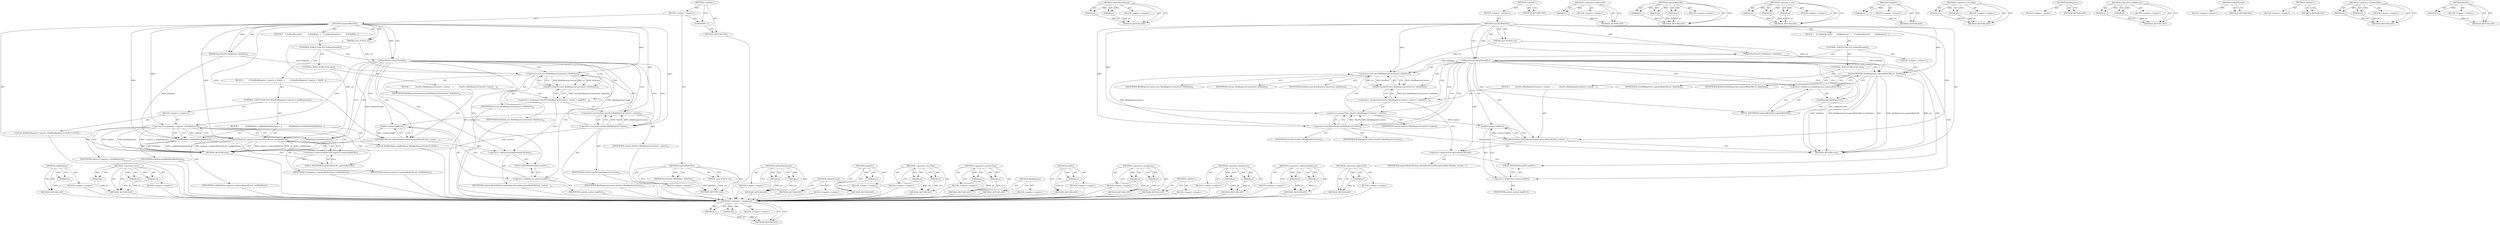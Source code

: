 digraph "&lt;operator&gt;.addressOf" {
vulnerable_79 [label=<(METHOD,&lt;operator&gt;.assignment)>];
vulnerable_80 [label=<(PARAM,p1)>];
vulnerable_81 [label=<(PARAM,p2)>];
vulnerable_82 [label=<(BLOCK,&lt;empty&gt;,&lt;empty&gt;)>];
vulnerable_83 [label=<(METHOD_RETURN,ANY)>];
vulnerable_104 [label=<(METHOD,callOnMainThread)>];
vulnerable_105 [label=<(PARAM,p1)>];
vulnerable_106 [label=<(PARAM,p2)>];
vulnerable_107 [label=<(BLOCK,&lt;empty&gt;,&lt;empty&gt;)>];
vulnerable_108 [label=<(METHOD_RETURN,ANY)>];
vulnerable_6 [label=<(METHOD,&lt;global&gt;)<SUB>1</SUB>>];
vulnerable_7 [label=<(BLOCK,&lt;empty&gt;,&lt;empty&gt;)<SUB>1</SUB>>];
vulnerable_8 [label=<(METHOD,registerBlobURL)<SUB>1</SUB>>];
vulnerable_9 [label=<(PARAM,const KURL&amp; url)<SUB>1</SUB>>];
vulnerable_10 [label=<(PARAM,PassOwnPtr&lt;BlobData&gt; blobData)<SUB>1</SUB>>];
vulnerable_11 [label=<(BLOCK,{
    if (isMainThread())
        blobRegistry(...,{
    if (isMainThread())
        blobRegistry(...)<SUB>2</SUB>>];
vulnerable_12 [label=<(CONTROL_STRUCTURE,IF,if (isMainThread()))<SUB>3</SUB>>];
vulnerable_13 [label=<(isMainThread,isMainThread())<SUB>3</SUB>>];
vulnerable_14 [label=<(BLOCK,&lt;empty&gt;,&lt;empty&gt;)<SUB>4</SUB>>];
vulnerable_15 [label=<(registerBlobURL,blobRegistry().registerBlobURL(url, blobData))<SUB>4</SUB>>];
vulnerable_16 [label=<(&lt;operator&gt;.fieldAccess,blobRegistry().registerBlobURL)<SUB>4</SUB>>];
vulnerable_17 [label=<(blobRegistry,blobRegistry())<SUB>4</SUB>>];
vulnerable_18 [label=<(FIELD_IDENTIFIER,registerBlobURL,registerBlobURL)<SUB>4</SUB>>];
vulnerable_19 [label=<(IDENTIFIER,url,blobRegistry().registerBlobURL(url, blobData))<SUB>4</SUB>>];
vulnerable_20 [label=<(IDENTIFIER,blobData,blobRegistry().registerBlobURL(url, blobData))<SUB>4</SUB>>];
vulnerable_21 [label=<(CONTROL_STRUCTURE,ELSE,else)<SUB>5</SUB>>];
vulnerable_22 [label=<(BLOCK,{
         OwnPtr&lt;BlobRegistryContext&gt; context ...,{
         OwnPtr&lt;BlobRegistryContext&gt; context ...)<SUB>5</SUB>>];
vulnerable_23 [label=<(&lt;operator&gt;.assignment,OwnPtr&lt;BlobRegistryContext&gt; context = adoptPtr(...)<SUB>6</SUB>>];
vulnerable_24 [label=<(&lt;operator&gt;.greaterThan,OwnPtr&lt;BlobRegistryContext&gt; context)<SUB>6</SUB>>];
vulnerable_25 [label=<(&lt;operator&gt;.lessThan,OwnPtr&lt;BlobRegistryContext)<SUB>6</SUB>>];
vulnerable_26 [label=<(IDENTIFIER,OwnPtr,OwnPtr&lt;BlobRegistryContext)<SUB>6</SUB>>];
vulnerable_27 [label=<(IDENTIFIER,BlobRegistryContext,OwnPtr&lt;BlobRegistryContext)<SUB>6</SUB>>];
vulnerable_28 [label=<(IDENTIFIER,context,OwnPtr&lt;BlobRegistryContext&gt; context)<SUB>6</SUB>>];
vulnerable_29 [label=<(adoptPtr,adoptPtr(new BlobRegistryContext(url, blobData)))<SUB>6</SUB>>];
vulnerable_30 [label=<(&lt;operator&gt;.new,new BlobRegistryContext(url, blobData))<SUB>6</SUB>>];
vulnerable_31 [label=<(IDENTIFIER,BlobRegistryContext,new BlobRegistryContext(url, blobData))<SUB>6</SUB>>];
vulnerable_32 [label=<(IDENTIFIER,url,new BlobRegistryContext(url, blobData))<SUB>6</SUB>>];
vulnerable_33 [label=<(IDENTIFIER,blobData,new BlobRegistryContext(url, blobData))<SUB>6</SUB>>];
vulnerable_34 [label=<(callOnMainThread,callOnMainThread(&amp;registerBlobURLTask, context....)<SUB>7</SUB>>];
vulnerable_35 [label=<(&lt;operator&gt;.addressOf,&amp;registerBlobURLTask)<SUB>7</SUB>>];
vulnerable_36 [label=<(IDENTIFIER,registerBlobURLTask,callOnMainThread(&amp;registerBlobURLTask, context....)<SUB>7</SUB>>];
vulnerable_37 [label=<(leakPtr,context.leakPtr())<SUB>7</SUB>>];
vulnerable_38 [label=<(&lt;operator&gt;.fieldAccess,context.leakPtr)<SUB>7</SUB>>];
vulnerable_39 [label=<(IDENTIFIER,context,context.leakPtr())<SUB>7</SUB>>];
vulnerable_40 [label=<(FIELD_IDENTIFIER,leakPtr,leakPtr)<SUB>7</SUB>>];
vulnerable_41 [label=<(METHOD_RETURN,void)<SUB>1</SUB>>];
vulnerable_43 [label=<(METHOD_RETURN,ANY)<SUB>1</SUB>>];
vulnerable_109 [label=<(METHOD,&lt;operator&gt;.addressOf)>];
vulnerable_110 [label=<(PARAM,p1)>];
vulnerable_111 [label=<(BLOCK,&lt;empty&gt;,&lt;empty&gt;)>];
vulnerable_112 [label=<(METHOD_RETURN,ANY)>];
vulnerable_65 [label=<(METHOD,registerBlobURL)>];
vulnerable_66 [label=<(PARAM,p1)>];
vulnerable_67 [label=<(PARAM,p2)>];
vulnerable_68 [label=<(PARAM,p3)>];
vulnerable_69 [label=<(BLOCK,&lt;empty&gt;,&lt;empty&gt;)>];
vulnerable_70 [label=<(METHOD_RETURN,ANY)>];
vulnerable_98 [label=<(METHOD,&lt;operator&gt;.new)>];
vulnerable_99 [label=<(PARAM,p1)>];
vulnerable_100 [label=<(PARAM,p2)>];
vulnerable_101 [label=<(PARAM,p3)>];
vulnerable_102 [label=<(BLOCK,&lt;empty&gt;,&lt;empty&gt;)>];
vulnerable_103 [label=<(METHOD_RETURN,ANY)>];
vulnerable_94 [label=<(METHOD,adoptPtr)>];
vulnerable_95 [label=<(PARAM,p1)>];
vulnerable_96 [label=<(BLOCK,&lt;empty&gt;,&lt;empty&gt;)>];
vulnerable_97 [label=<(METHOD_RETURN,ANY)>];
vulnerable_89 [label=<(METHOD,&lt;operator&gt;.lessThan)>];
vulnerable_90 [label=<(PARAM,p1)>];
vulnerable_91 [label=<(PARAM,p2)>];
vulnerable_92 [label=<(BLOCK,&lt;empty&gt;,&lt;empty&gt;)>];
vulnerable_93 [label=<(METHOD_RETURN,ANY)>];
vulnerable_76 [label=<(METHOD,blobRegistry)>];
vulnerable_77 [label=<(BLOCK,&lt;empty&gt;,&lt;empty&gt;)>];
vulnerable_78 [label=<(METHOD_RETURN,ANY)>];
vulnerable_71 [label=<(METHOD,&lt;operator&gt;.fieldAccess)>];
vulnerable_72 [label=<(PARAM,p1)>];
vulnerable_73 [label=<(PARAM,p2)>];
vulnerable_74 [label=<(BLOCK,&lt;empty&gt;,&lt;empty&gt;)>];
vulnerable_75 [label=<(METHOD_RETURN,ANY)>];
vulnerable_62 [label=<(METHOD,isMainThread)>];
vulnerable_63 [label=<(BLOCK,&lt;empty&gt;,&lt;empty&gt;)>];
vulnerable_64 [label=<(METHOD_RETURN,ANY)>];
vulnerable_56 [label=<(METHOD,&lt;global&gt;)<SUB>1</SUB>>];
vulnerable_57 [label=<(BLOCK,&lt;empty&gt;,&lt;empty&gt;)>];
vulnerable_58 [label=<(METHOD_RETURN,ANY)>];
vulnerable_84 [label=<(METHOD,&lt;operator&gt;.greaterThan)>];
vulnerable_85 [label=<(PARAM,p1)>];
vulnerable_86 [label=<(PARAM,p2)>];
vulnerable_87 [label=<(BLOCK,&lt;empty&gt;,&lt;empty&gt;)>];
vulnerable_88 [label=<(METHOD_RETURN,ANY)>];
vulnerable_113 [label=<(METHOD,leakPtr)>];
vulnerable_114 [label=<(PARAM,p1)>];
vulnerable_115 [label=<(BLOCK,&lt;empty&gt;,&lt;empty&gt;)>];
vulnerable_116 [label=<(METHOD_RETURN,ANY)>];
fixed_94 [label=<(METHOD,webBlobData)>];
fixed_95 [label=<(PARAM,p1)>];
fixed_96 [label=<(BLOCK,&lt;empty&gt;,&lt;empty&gt;)>];
fixed_97 [label=<(METHOD_RETURN,ANY)>];
fixed_117 [label=<(METHOD,&lt;operator&gt;.new)>];
fixed_118 [label=<(PARAM,p1)>];
fixed_119 [label=<(PARAM,p2)>];
fixed_120 [label=<(PARAM,p3)>];
fixed_121 [label=<(BLOCK,&lt;empty&gt;,&lt;empty&gt;)>];
fixed_122 [label=<(METHOD_RETURN,ANY)>];
fixed_6 [label=<(METHOD,&lt;global&gt;)<SUB>1</SUB>>];
fixed_7 [label=<(BLOCK,&lt;empty&gt;,&lt;empty&gt;)<SUB>1</SUB>>];
fixed_8 [label=<(METHOD,registerBlobURL)<SUB>1</SUB>>];
fixed_9 [label=<(PARAM,const KURL&amp; url)<SUB>1</SUB>>];
fixed_10 [label=<(PARAM,PassOwnPtr&lt;BlobData&gt; blobData)<SUB>1</SUB>>];
fixed_11 [label=<(BLOCK,&lt;empty&gt;,&lt;empty&gt;)>];
fixed_12 [label=<(METHOD_RETURN,void)<SUB>1</SUB>>];
fixed_14 [label=<(UNKNOWN,),))<SUB>1</SUB>>];
fixed_15 [label=<(METHOD,registerBlobURL)<SUB>2</SUB>>];
fixed_16 [label=<(PARAM,const KURL&amp; url)<SUB>2</SUB>>];
fixed_17 [label=<(PARAM,PassOwnPtr&lt;BlobData&gt; blobData)<SUB>2</SUB>>];
fixed_18 [label=<(BLOCK,{
    if (isMainThread()) {
        if (WebBlob...,{
    if (isMainThread()) {
        if (WebBlob...)<SUB>3</SUB>>];
fixed_19 [label=<(CONTROL_STRUCTURE,IF,if (isMainThread()))<SUB>4</SUB>>];
fixed_20 [label=<(isMainThread,isMainThread())<SUB>4</SUB>>];
fixed_21 [label=<(BLOCK,{
        if (WebBlobRegistry* registry = blobR...,{
        if (WebBlobRegistry* registry = blobR...)<SUB>4</SUB>>];
fixed_22 [label=<(CONTROL_STRUCTURE,IF,if (WebBlobRegistry* registry = blobRegistry()))<SUB>5</SUB>>];
fixed_23 [label=<(BLOCK,&lt;empty&gt;,&lt;empty&gt;)<SUB>5</SUB>>];
fixed_24 [label="<(LOCAL,WebBlobRegistry* registry: WebBlobRegistry*)<SUB>5</SUB>>"];
fixed_25 [label=<(&lt;operator&gt;.assignment,* registry = blobRegistry())<SUB>5</SUB>>];
fixed_26 [label=<(IDENTIFIER,registry,* registry = blobRegistry())<SUB>5</SUB>>];
fixed_27 [label=<(blobRegistry,blobRegistry())<SUB>5</SUB>>];
fixed_28 [label=<(BLOCK,{
            WebBlobData webBlobData(blobData)...,{
            WebBlobData webBlobData(blobData)...)<SUB>5</SUB>>];
fixed_29 [label="<(LOCAL,WebBlobData webBlobData: WebBlobData)<SUB>6</SUB>>"];
fixed_30 [label=<(webBlobData,webBlobData(blobData))<SUB>6</SUB>>];
fixed_31 [label=<(IDENTIFIER,blobData,webBlobData(blobData))<SUB>6</SUB>>];
fixed_32 [label=<(registerBlobURL,registry-&gt;registerBlobURL(url, webBlobData))<SUB>7</SUB>>];
fixed_33 [label=<(&lt;operator&gt;.indirectFieldAccess,registry-&gt;registerBlobURL)<SUB>7</SUB>>];
fixed_34 [label=<(IDENTIFIER,registry,registry-&gt;registerBlobURL(url, webBlobData))<SUB>7</SUB>>];
fixed_35 [label=<(FIELD_IDENTIFIER,registerBlobURL,registerBlobURL)<SUB>7</SUB>>];
fixed_36 [label=<(IDENTIFIER,url,registry-&gt;registerBlobURL(url, webBlobData))<SUB>7</SUB>>];
fixed_37 [label=<(IDENTIFIER,webBlobData,registry-&gt;registerBlobURL(url, webBlobData))<SUB>7</SUB>>];
fixed_38 [label=<(CONTROL_STRUCTURE,ELSE,else)<SUB>9</SUB>>];
fixed_39 [label=<(BLOCK,{
         OwnPtr&lt;BlobRegistryContext&gt; context ...,{
         OwnPtr&lt;BlobRegistryContext&gt; context ...)<SUB>9</SUB>>];
fixed_40 [label=<(&lt;operator&gt;.assignment,OwnPtr&lt;BlobRegistryContext&gt; context = adoptPtr(...)<SUB>10</SUB>>];
fixed_41 [label=<(&lt;operator&gt;.greaterThan,OwnPtr&lt;BlobRegistryContext&gt; context)<SUB>10</SUB>>];
fixed_42 [label=<(&lt;operator&gt;.lessThan,OwnPtr&lt;BlobRegistryContext)<SUB>10</SUB>>];
fixed_43 [label=<(IDENTIFIER,OwnPtr,OwnPtr&lt;BlobRegistryContext)<SUB>10</SUB>>];
fixed_44 [label=<(IDENTIFIER,BlobRegistryContext,OwnPtr&lt;BlobRegistryContext)<SUB>10</SUB>>];
fixed_45 [label=<(IDENTIFIER,context,OwnPtr&lt;BlobRegistryContext&gt; context)<SUB>10</SUB>>];
fixed_46 [label=<(adoptPtr,adoptPtr(new BlobRegistryContext(url, blobData)))<SUB>10</SUB>>];
fixed_47 [label=<(&lt;operator&gt;.new,new BlobRegistryContext(url, blobData))<SUB>10</SUB>>];
fixed_48 [label=<(IDENTIFIER,BlobRegistryContext,new BlobRegistryContext(url, blobData))<SUB>10</SUB>>];
fixed_49 [label=<(IDENTIFIER,url,new BlobRegistryContext(url, blobData))<SUB>10</SUB>>];
fixed_50 [label=<(IDENTIFIER,blobData,new BlobRegistryContext(url, blobData))<SUB>10</SUB>>];
fixed_51 [label=<(callOnMainThread,callOnMainThread(&amp;registerBlobURLTask, context....)<SUB>11</SUB>>];
fixed_52 [label=<(&lt;operator&gt;.addressOf,&amp;registerBlobURLTask)<SUB>11</SUB>>];
fixed_53 [label=<(IDENTIFIER,registerBlobURLTask,callOnMainThread(&amp;registerBlobURLTask, context....)<SUB>11</SUB>>];
fixed_54 [label=<(leakPtr,context.leakPtr())<SUB>11</SUB>>];
fixed_55 [label=<(&lt;operator&gt;.fieldAccess,context.leakPtr)<SUB>11</SUB>>];
fixed_56 [label=<(IDENTIFIER,context,context.leakPtr())<SUB>11</SUB>>];
fixed_57 [label=<(FIELD_IDENTIFIER,leakPtr,leakPtr)<SUB>11</SUB>>];
fixed_58 [label=<(METHOD_RETURN,void)<SUB>2</SUB>>];
fixed_60 [label=<(METHOD_RETURN,ANY)<SUB>1</SUB>>];
fixed_123 [label=<(METHOD,callOnMainThread)>];
fixed_124 [label=<(PARAM,p1)>];
fixed_125 [label=<(PARAM,p2)>];
fixed_126 [label=<(BLOCK,&lt;empty&gt;,&lt;empty&gt;)>];
fixed_127 [label=<(METHOD_RETURN,ANY)>];
fixed_83 [label=<(METHOD,isMainThread)>];
fixed_84 [label=<(BLOCK,&lt;empty&gt;,&lt;empty&gt;)>];
fixed_85 [label=<(METHOD_RETURN,ANY)>];
fixed_113 [label=<(METHOD,adoptPtr)>];
fixed_114 [label=<(PARAM,p1)>];
fixed_115 [label=<(BLOCK,&lt;empty&gt;,&lt;empty&gt;)>];
fixed_116 [label=<(METHOD_RETURN,ANY)>];
fixed_108 [label=<(METHOD,&lt;operator&gt;.lessThan)>];
fixed_109 [label=<(PARAM,p1)>];
fixed_110 [label=<(PARAM,p2)>];
fixed_111 [label=<(BLOCK,&lt;empty&gt;,&lt;empty&gt;)>];
fixed_112 [label=<(METHOD_RETURN,ANY)>];
fixed_103 [label=<(METHOD,&lt;operator&gt;.greaterThan)>];
fixed_104 [label=<(PARAM,p1)>];
fixed_105 [label=<(PARAM,p2)>];
fixed_106 [label=<(BLOCK,&lt;empty&gt;,&lt;empty&gt;)>];
fixed_107 [label=<(METHOD_RETURN,ANY)>];
fixed_91 [label=<(METHOD,blobRegistry)>];
fixed_92 [label=<(BLOCK,&lt;empty&gt;,&lt;empty&gt;)>];
fixed_93 [label=<(METHOD_RETURN,ANY)>];
fixed_132 [label=<(METHOD,leakPtr)>];
fixed_133 [label=<(PARAM,p1)>];
fixed_134 [label=<(BLOCK,&lt;empty&gt;,&lt;empty&gt;)>];
fixed_135 [label=<(METHOD_RETURN,ANY)>];
fixed_86 [label=<(METHOD,&lt;operator&gt;.assignment)>];
fixed_87 [label=<(PARAM,p1)>];
fixed_88 [label=<(PARAM,p2)>];
fixed_89 [label=<(BLOCK,&lt;empty&gt;,&lt;empty&gt;)>];
fixed_90 [label=<(METHOD_RETURN,ANY)>];
fixed_77 [label=<(METHOD,&lt;global&gt;)<SUB>1</SUB>>];
fixed_78 [label=<(BLOCK,&lt;empty&gt;,&lt;empty&gt;)>];
fixed_79 [label=<(METHOD_RETURN,ANY)>];
fixed_136 [label=<(METHOD,&lt;operator&gt;.fieldAccess)>];
fixed_137 [label=<(PARAM,p1)>];
fixed_138 [label=<(PARAM,p2)>];
fixed_139 [label=<(BLOCK,&lt;empty&gt;,&lt;empty&gt;)>];
fixed_140 [label=<(METHOD_RETURN,ANY)>];
fixed_98 [label=<(METHOD,&lt;operator&gt;.indirectFieldAccess)>];
fixed_99 [label=<(PARAM,p1)>];
fixed_100 [label=<(PARAM,p2)>];
fixed_101 [label=<(BLOCK,&lt;empty&gt;,&lt;empty&gt;)>];
fixed_102 [label=<(METHOD_RETURN,ANY)>];
fixed_128 [label=<(METHOD,&lt;operator&gt;.addressOf)>];
fixed_129 [label=<(PARAM,p1)>];
fixed_130 [label=<(BLOCK,&lt;empty&gt;,&lt;empty&gt;)>];
fixed_131 [label=<(METHOD_RETURN,ANY)>];
vulnerable_79 -> vulnerable_80  [key=0, label="AST: "];
vulnerable_79 -> vulnerable_80  [key=1, label="DDG: "];
vulnerable_79 -> vulnerable_82  [key=0, label="AST: "];
vulnerable_79 -> vulnerable_81  [key=0, label="AST: "];
vulnerable_79 -> vulnerable_81  [key=1, label="DDG: "];
vulnerable_79 -> vulnerable_83  [key=0, label="AST: "];
vulnerable_79 -> vulnerable_83  [key=1, label="CFG: "];
vulnerable_80 -> vulnerable_83  [key=0, label="DDG: p1"];
vulnerable_81 -> vulnerable_83  [key=0, label="DDG: p2"];
vulnerable_104 -> vulnerable_105  [key=0, label="AST: "];
vulnerable_104 -> vulnerable_105  [key=1, label="DDG: "];
vulnerable_104 -> vulnerable_107  [key=0, label="AST: "];
vulnerable_104 -> vulnerable_106  [key=0, label="AST: "];
vulnerable_104 -> vulnerable_106  [key=1, label="DDG: "];
vulnerable_104 -> vulnerable_108  [key=0, label="AST: "];
vulnerable_104 -> vulnerable_108  [key=1, label="CFG: "];
vulnerable_105 -> vulnerable_108  [key=0, label="DDG: p1"];
vulnerable_106 -> vulnerable_108  [key=0, label="DDG: p2"];
vulnerable_6 -> vulnerable_7  [key=0, label="AST: "];
vulnerable_6 -> vulnerable_43  [key=0, label="AST: "];
vulnerable_6 -> vulnerable_43  [key=1, label="CFG: "];
vulnerable_7 -> vulnerable_8  [key=0, label="AST: "];
vulnerable_8 -> vulnerable_9  [key=0, label="AST: "];
vulnerable_8 -> vulnerable_9  [key=1, label="DDG: "];
vulnerable_8 -> vulnerable_10  [key=0, label="AST: "];
vulnerable_8 -> vulnerable_10  [key=1, label="DDG: "];
vulnerable_8 -> vulnerable_11  [key=0, label="AST: "];
vulnerable_8 -> vulnerable_41  [key=0, label="AST: "];
vulnerable_8 -> vulnerable_13  [key=0, label="CFG: "];
vulnerable_8 -> vulnerable_13  [key=1, label="DDG: "];
vulnerable_8 -> vulnerable_15  [key=0, label="DDG: "];
vulnerable_8 -> vulnerable_34  [key=0, label="DDG: "];
vulnerable_8 -> vulnerable_24  [key=0, label="DDG: "];
vulnerable_8 -> vulnerable_25  [key=0, label="DDG: "];
vulnerable_8 -> vulnerable_30  [key=0, label="DDG: "];
vulnerable_9 -> vulnerable_15  [key=0, label="DDG: url"];
vulnerable_9 -> vulnerable_30  [key=0, label="DDG: url"];
vulnerable_10 -> vulnerable_15  [key=0, label="DDG: blobData"];
vulnerable_10 -> vulnerable_30  [key=0, label="DDG: blobData"];
vulnerable_11 -> vulnerable_12  [key=0, label="AST: "];
vulnerable_12 -> vulnerable_13  [key=0, label="AST: "];
vulnerable_12 -> vulnerable_14  [key=0, label="AST: "];
vulnerable_12 -> vulnerable_21  [key=0, label="AST: "];
vulnerable_13 -> vulnerable_17  [key=0, label="CFG: "];
vulnerable_13 -> vulnerable_17  [key=1, label="CDG: "];
vulnerable_13 -> vulnerable_25  [key=0, label="CFG: "];
vulnerable_13 -> vulnerable_25  [key=1, label="CDG: "];
vulnerable_13 -> vulnerable_41  [key=0, label="DDG: isMainThread()"];
vulnerable_13 -> vulnerable_24  [key=0, label="CDG: "];
vulnerable_13 -> vulnerable_16  [key=0, label="CDG: "];
vulnerable_13 -> vulnerable_15  [key=0, label="CDG: "];
vulnerable_13 -> vulnerable_30  [key=0, label="CDG: "];
vulnerable_13 -> vulnerable_34  [key=0, label="CDG: "];
vulnerable_13 -> vulnerable_23  [key=0, label="CDG: "];
vulnerable_13 -> vulnerable_37  [key=0, label="CDG: "];
vulnerable_13 -> vulnerable_38  [key=0, label="CDG: "];
vulnerable_13 -> vulnerable_40  [key=0, label="CDG: "];
vulnerable_13 -> vulnerable_29  [key=0, label="CDG: "];
vulnerable_13 -> vulnerable_18  [key=0, label="CDG: "];
vulnerable_13 -> vulnerable_35  [key=0, label="CDG: "];
vulnerable_14 -> vulnerable_15  [key=0, label="AST: "];
vulnerable_15 -> vulnerable_16  [key=0, label="AST: "];
vulnerable_15 -> vulnerable_19  [key=0, label="AST: "];
vulnerable_15 -> vulnerable_20  [key=0, label="AST: "];
vulnerable_15 -> vulnerable_41  [key=0, label="CFG: "];
vulnerable_15 -> vulnerable_41  [key=1, label="DDG: blobRegistry().registerBlobURL"];
vulnerable_15 -> vulnerable_41  [key=2, label="DDG: url"];
vulnerable_15 -> vulnerable_41  [key=3, label="DDG: blobData"];
vulnerable_15 -> vulnerable_41  [key=4, label="DDG: blobRegistry().registerBlobURL(url, blobData)"];
vulnerable_16 -> vulnerable_17  [key=0, label="AST: "];
vulnerable_16 -> vulnerable_18  [key=0, label="AST: "];
vulnerable_16 -> vulnerable_15  [key=0, label="CFG: "];
vulnerable_17 -> vulnerable_18  [key=0, label="CFG: "];
vulnerable_18 -> vulnerable_16  [key=0, label="CFG: "];
vulnerable_21 -> vulnerable_22  [key=0, label="AST: "];
vulnerable_22 -> vulnerable_23  [key=0, label="AST: "];
vulnerable_22 -> vulnerable_34  [key=0, label="AST: "];
vulnerable_23 -> vulnerable_24  [key=0, label="AST: "];
vulnerable_23 -> vulnerable_29  [key=0, label="AST: "];
vulnerable_23 -> vulnerable_35  [key=0, label="CFG: "];
vulnerable_24 -> vulnerable_25  [key=0, label="AST: "];
vulnerable_24 -> vulnerable_28  [key=0, label="AST: "];
vulnerable_24 -> vulnerable_30  [key=0, label="CFG: "];
vulnerable_24 -> vulnerable_37  [key=0, label="DDG: context"];
vulnerable_25 -> vulnerable_26  [key=0, label="AST: "];
vulnerable_25 -> vulnerable_27  [key=0, label="AST: "];
vulnerable_25 -> vulnerable_24  [key=0, label="CFG: "];
vulnerable_25 -> vulnerable_24  [key=1, label="DDG: OwnPtr"];
vulnerable_25 -> vulnerable_24  [key=2, label="DDG: BlobRegistryContext"];
vulnerable_25 -> vulnerable_41  [key=0, label="DDG: OwnPtr"];
vulnerable_25 -> vulnerable_30  [key=0, label="DDG: BlobRegistryContext"];
vulnerable_29 -> vulnerable_30  [key=0, label="AST: "];
vulnerable_29 -> vulnerable_23  [key=0, label="CFG: "];
vulnerable_29 -> vulnerable_23  [key=1, label="DDG: new BlobRegistryContext(url, blobData)"];
vulnerable_30 -> vulnerable_31  [key=0, label="AST: "];
vulnerable_30 -> vulnerable_32  [key=0, label="AST: "];
vulnerable_30 -> vulnerable_33  [key=0, label="AST: "];
vulnerable_30 -> vulnerable_29  [key=0, label="CFG: "];
vulnerable_30 -> vulnerable_29  [key=1, label="DDG: BlobRegistryContext"];
vulnerable_30 -> vulnerable_29  [key=2, label="DDG: url"];
vulnerable_30 -> vulnerable_29  [key=3, label="DDG: blobData"];
vulnerable_34 -> vulnerable_35  [key=0, label="AST: "];
vulnerable_34 -> vulnerable_37  [key=0, label="AST: "];
vulnerable_34 -> vulnerable_41  [key=0, label="CFG: "];
vulnerable_35 -> vulnerable_36  [key=0, label="AST: "];
vulnerable_35 -> vulnerable_40  [key=0, label="CFG: "];
vulnerable_37 -> vulnerable_38  [key=0, label="AST: "];
vulnerable_37 -> vulnerable_34  [key=0, label="CFG: "];
vulnerable_37 -> vulnerable_34  [key=1, label="DDG: context.leakPtr"];
vulnerable_38 -> vulnerable_39  [key=0, label="AST: "];
vulnerable_38 -> vulnerable_40  [key=0, label="AST: "];
vulnerable_38 -> vulnerable_37  [key=0, label="CFG: "];
vulnerable_40 -> vulnerable_38  [key=0, label="CFG: "];
vulnerable_109 -> vulnerable_110  [key=0, label="AST: "];
vulnerable_109 -> vulnerable_110  [key=1, label="DDG: "];
vulnerable_109 -> vulnerable_111  [key=0, label="AST: "];
vulnerable_109 -> vulnerable_112  [key=0, label="AST: "];
vulnerable_109 -> vulnerable_112  [key=1, label="CFG: "];
vulnerable_110 -> vulnerable_112  [key=0, label="DDG: p1"];
vulnerable_65 -> vulnerable_66  [key=0, label="AST: "];
vulnerable_65 -> vulnerable_66  [key=1, label="DDG: "];
vulnerable_65 -> vulnerable_69  [key=0, label="AST: "];
vulnerable_65 -> vulnerable_67  [key=0, label="AST: "];
vulnerable_65 -> vulnerable_67  [key=1, label="DDG: "];
vulnerable_65 -> vulnerable_70  [key=0, label="AST: "];
vulnerable_65 -> vulnerable_70  [key=1, label="CFG: "];
vulnerable_65 -> vulnerable_68  [key=0, label="AST: "];
vulnerable_65 -> vulnerable_68  [key=1, label="DDG: "];
vulnerable_66 -> vulnerable_70  [key=0, label="DDG: p1"];
vulnerable_67 -> vulnerable_70  [key=0, label="DDG: p2"];
vulnerable_68 -> vulnerable_70  [key=0, label="DDG: p3"];
vulnerable_98 -> vulnerable_99  [key=0, label="AST: "];
vulnerable_98 -> vulnerable_99  [key=1, label="DDG: "];
vulnerable_98 -> vulnerable_102  [key=0, label="AST: "];
vulnerable_98 -> vulnerable_100  [key=0, label="AST: "];
vulnerable_98 -> vulnerable_100  [key=1, label="DDG: "];
vulnerable_98 -> vulnerable_103  [key=0, label="AST: "];
vulnerable_98 -> vulnerable_103  [key=1, label="CFG: "];
vulnerable_98 -> vulnerable_101  [key=0, label="AST: "];
vulnerable_98 -> vulnerable_101  [key=1, label="DDG: "];
vulnerable_99 -> vulnerable_103  [key=0, label="DDG: p1"];
vulnerable_100 -> vulnerable_103  [key=0, label="DDG: p2"];
vulnerable_101 -> vulnerable_103  [key=0, label="DDG: p3"];
vulnerable_94 -> vulnerable_95  [key=0, label="AST: "];
vulnerable_94 -> vulnerable_95  [key=1, label="DDG: "];
vulnerable_94 -> vulnerable_96  [key=0, label="AST: "];
vulnerable_94 -> vulnerable_97  [key=0, label="AST: "];
vulnerable_94 -> vulnerable_97  [key=1, label="CFG: "];
vulnerable_95 -> vulnerable_97  [key=0, label="DDG: p1"];
vulnerable_89 -> vulnerable_90  [key=0, label="AST: "];
vulnerable_89 -> vulnerable_90  [key=1, label="DDG: "];
vulnerable_89 -> vulnerable_92  [key=0, label="AST: "];
vulnerable_89 -> vulnerable_91  [key=0, label="AST: "];
vulnerable_89 -> vulnerable_91  [key=1, label="DDG: "];
vulnerable_89 -> vulnerable_93  [key=0, label="AST: "];
vulnerable_89 -> vulnerable_93  [key=1, label="CFG: "];
vulnerable_90 -> vulnerable_93  [key=0, label="DDG: p1"];
vulnerable_91 -> vulnerable_93  [key=0, label="DDG: p2"];
vulnerable_76 -> vulnerable_77  [key=0, label="AST: "];
vulnerable_76 -> vulnerable_78  [key=0, label="AST: "];
vulnerable_76 -> vulnerable_78  [key=1, label="CFG: "];
vulnerable_71 -> vulnerable_72  [key=0, label="AST: "];
vulnerable_71 -> vulnerable_72  [key=1, label="DDG: "];
vulnerable_71 -> vulnerable_74  [key=0, label="AST: "];
vulnerable_71 -> vulnerable_73  [key=0, label="AST: "];
vulnerable_71 -> vulnerable_73  [key=1, label="DDG: "];
vulnerable_71 -> vulnerable_75  [key=0, label="AST: "];
vulnerable_71 -> vulnerable_75  [key=1, label="CFG: "];
vulnerable_72 -> vulnerable_75  [key=0, label="DDG: p1"];
vulnerable_73 -> vulnerable_75  [key=0, label="DDG: p2"];
vulnerable_62 -> vulnerable_63  [key=0, label="AST: "];
vulnerable_62 -> vulnerable_64  [key=0, label="AST: "];
vulnerable_62 -> vulnerable_64  [key=1, label="CFG: "];
vulnerable_56 -> vulnerable_57  [key=0, label="AST: "];
vulnerable_56 -> vulnerable_58  [key=0, label="AST: "];
vulnerable_56 -> vulnerable_58  [key=1, label="CFG: "];
vulnerable_84 -> vulnerable_85  [key=0, label="AST: "];
vulnerable_84 -> vulnerable_85  [key=1, label="DDG: "];
vulnerable_84 -> vulnerable_87  [key=0, label="AST: "];
vulnerable_84 -> vulnerable_86  [key=0, label="AST: "];
vulnerable_84 -> vulnerable_86  [key=1, label="DDG: "];
vulnerable_84 -> vulnerable_88  [key=0, label="AST: "];
vulnerable_84 -> vulnerable_88  [key=1, label="CFG: "];
vulnerable_85 -> vulnerable_88  [key=0, label="DDG: p1"];
vulnerable_86 -> vulnerable_88  [key=0, label="DDG: p2"];
vulnerable_113 -> vulnerable_114  [key=0, label="AST: "];
vulnerable_113 -> vulnerable_114  [key=1, label="DDG: "];
vulnerable_113 -> vulnerable_115  [key=0, label="AST: "];
vulnerable_113 -> vulnerable_116  [key=0, label="AST: "];
vulnerable_113 -> vulnerable_116  [key=1, label="CFG: "];
vulnerable_114 -> vulnerable_116  [key=0, label="DDG: p1"];
fixed_94 -> fixed_95  [key=0, label="AST: "];
fixed_94 -> fixed_95  [key=1, label="DDG: "];
fixed_94 -> fixed_96  [key=0, label="AST: "];
fixed_94 -> fixed_97  [key=0, label="AST: "];
fixed_94 -> fixed_97  [key=1, label="CFG: "];
fixed_95 -> fixed_97  [key=0, label="DDG: p1"];
fixed_96 -> vulnerable_79  [key=0];
fixed_97 -> vulnerable_79  [key=0];
fixed_117 -> fixed_118  [key=0, label="AST: "];
fixed_117 -> fixed_118  [key=1, label="DDG: "];
fixed_117 -> fixed_121  [key=0, label="AST: "];
fixed_117 -> fixed_119  [key=0, label="AST: "];
fixed_117 -> fixed_119  [key=1, label="DDG: "];
fixed_117 -> fixed_122  [key=0, label="AST: "];
fixed_117 -> fixed_122  [key=1, label="CFG: "];
fixed_117 -> fixed_120  [key=0, label="AST: "];
fixed_117 -> fixed_120  [key=1, label="DDG: "];
fixed_118 -> fixed_122  [key=0, label="DDG: p1"];
fixed_119 -> fixed_122  [key=0, label="DDG: p2"];
fixed_120 -> fixed_122  [key=0, label="DDG: p3"];
fixed_121 -> vulnerable_79  [key=0];
fixed_122 -> vulnerable_79  [key=0];
fixed_6 -> fixed_7  [key=0, label="AST: "];
fixed_6 -> fixed_60  [key=0, label="AST: "];
fixed_6 -> fixed_14  [key=0, label="CFG: "];
fixed_7 -> fixed_8  [key=0, label="AST: "];
fixed_7 -> fixed_14  [key=0, label="AST: "];
fixed_7 -> fixed_15  [key=0, label="AST: "];
fixed_8 -> fixed_9  [key=0, label="AST: "];
fixed_8 -> fixed_9  [key=1, label="DDG: "];
fixed_8 -> fixed_10  [key=0, label="AST: "];
fixed_8 -> fixed_10  [key=1, label="DDG: "];
fixed_8 -> fixed_11  [key=0, label="AST: "];
fixed_8 -> fixed_12  [key=0, label="AST: "];
fixed_8 -> fixed_12  [key=1, label="CFG: "];
fixed_9 -> fixed_12  [key=0, label="DDG: url"];
fixed_10 -> fixed_12  [key=0, label="DDG: blobData"];
fixed_11 -> vulnerable_79  [key=0];
fixed_12 -> vulnerable_79  [key=0];
fixed_14 -> fixed_60  [key=0, label="CFG: "];
fixed_15 -> fixed_16  [key=0, label="AST: "];
fixed_15 -> fixed_16  [key=1, label="DDG: "];
fixed_15 -> fixed_17  [key=0, label="AST: "];
fixed_15 -> fixed_17  [key=1, label="DDG: "];
fixed_15 -> fixed_18  [key=0, label="AST: "];
fixed_15 -> fixed_58  [key=0, label="AST: "];
fixed_15 -> fixed_20  [key=0, label="CFG: "];
fixed_15 -> fixed_20  [key=1, label="DDG: "];
fixed_15 -> fixed_25  [key=0, label="DDG: "];
fixed_15 -> fixed_51  [key=0, label="DDG: "];
fixed_15 -> fixed_30  [key=0, label="DDG: "];
fixed_15 -> fixed_32  [key=0, label="DDG: "];
fixed_15 -> fixed_41  [key=0, label="DDG: "];
fixed_15 -> fixed_42  [key=0, label="DDG: "];
fixed_15 -> fixed_47  [key=0, label="DDG: "];
fixed_16 -> fixed_32  [key=0, label="DDG: url"];
fixed_16 -> fixed_47  [key=0, label="DDG: url"];
fixed_17 -> fixed_30  [key=0, label="DDG: blobData"];
fixed_17 -> fixed_47  [key=0, label="DDG: blobData"];
fixed_18 -> fixed_19  [key=0, label="AST: "];
fixed_19 -> fixed_20  [key=0, label="AST: "];
fixed_19 -> fixed_21  [key=0, label="AST: "];
fixed_19 -> fixed_38  [key=0, label="AST: "];
fixed_20 -> fixed_27  [key=0, label="CFG: "];
fixed_20 -> fixed_27  [key=1, label="CDG: "];
fixed_20 -> fixed_42  [key=0, label="CFG: "];
fixed_20 -> fixed_42  [key=1, label="CDG: "];
fixed_20 -> fixed_58  [key=0, label="DDG: isMainThread()"];
fixed_20 -> fixed_47  [key=0, label="CDG: "];
fixed_20 -> fixed_51  [key=0, label="CDG: "];
fixed_20 -> fixed_57  [key=0, label="CDG: "];
fixed_20 -> fixed_52  [key=0, label="CDG: "];
fixed_20 -> fixed_46  [key=0, label="CDG: "];
fixed_20 -> fixed_25  [key=0, label="CDG: "];
fixed_20 -> fixed_41  [key=0, label="CDG: "];
fixed_20 -> fixed_40  [key=0, label="CDG: "];
fixed_20 -> fixed_55  [key=0, label="CDG: "];
fixed_20 -> fixed_54  [key=0, label="CDG: "];
fixed_21 -> fixed_22  [key=0, label="AST: "];
fixed_22 -> fixed_23  [key=0, label="AST: "];
fixed_22 -> fixed_28  [key=0, label="AST: "];
fixed_23 -> fixed_24  [key=0, label="AST: "];
fixed_23 -> fixed_25  [key=0, label="AST: "];
fixed_24 -> vulnerable_79  [key=0];
fixed_25 -> fixed_26  [key=0, label="AST: "];
fixed_25 -> fixed_27  [key=0, label="AST: "];
fixed_25 -> fixed_58  [key=0, label="CFG: "];
fixed_25 -> fixed_58  [key=1, label="DDG: registry"];
fixed_25 -> fixed_58  [key=2, label="DDG: blobRegistry()"];
fixed_25 -> fixed_58  [key=3, label="DDG: * registry = blobRegistry()"];
fixed_25 -> fixed_30  [key=0, label="CFG: "];
fixed_25 -> fixed_30  [key=1, label="CDG: "];
fixed_25 -> fixed_32  [key=0, label="DDG: registry"];
fixed_25 -> fixed_32  [key=1, label="CDG: "];
fixed_25 -> fixed_33  [key=0, label="CDG: "];
fixed_25 -> fixed_35  [key=0, label="CDG: "];
fixed_26 -> vulnerable_79  [key=0];
fixed_27 -> fixed_25  [key=0, label="CFG: "];
fixed_28 -> fixed_29  [key=0, label="AST: "];
fixed_28 -> fixed_30  [key=0, label="AST: "];
fixed_28 -> fixed_32  [key=0, label="AST: "];
fixed_29 -> vulnerable_79  [key=0];
fixed_30 -> fixed_31  [key=0, label="AST: "];
fixed_30 -> fixed_35  [key=0, label="CFG: "];
fixed_30 -> fixed_58  [key=0, label="DDG: blobData"];
fixed_30 -> fixed_58  [key=1, label="DDG: webBlobData(blobData)"];
fixed_31 -> vulnerable_79  [key=0];
fixed_32 -> fixed_33  [key=0, label="AST: "];
fixed_32 -> fixed_36  [key=0, label="AST: "];
fixed_32 -> fixed_37  [key=0, label="AST: "];
fixed_32 -> fixed_58  [key=0, label="CFG: "];
fixed_32 -> fixed_58  [key=1, label="DDG: registry-&gt;registerBlobURL"];
fixed_32 -> fixed_58  [key=2, label="DDG: url"];
fixed_32 -> fixed_58  [key=3, label="DDG: webBlobData"];
fixed_32 -> fixed_58  [key=4, label="DDG: registry-&gt;registerBlobURL(url, webBlobData)"];
fixed_33 -> fixed_34  [key=0, label="AST: "];
fixed_33 -> fixed_35  [key=0, label="AST: "];
fixed_33 -> fixed_32  [key=0, label="CFG: "];
fixed_34 -> vulnerable_79  [key=0];
fixed_35 -> fixed_33  [key=0, label="CFG: "];
fixed_36 -> vulnerable_79  [key=0];
fixed_37 -> vulnerable_79  [key=0];
fixed_38 -> fixed_39  [key=0, label="AST: "];
fixed_39 -> fixed_40  [key=0, label="AST: "];
fixed_39 -> fixed_51  [key=0, label="AST: "];
fixed_40 -> fixed_41  [key=0, label="AST: "];
fixed_40 -> fixed_46  [key=0, label="AST: "];
fixed_40 -> fixed_52  [key=0, label="CFG: "];
fixed_41 -> fixed_42  [key=0, label="AST: "];
fixed_41 -> fixed_45  [key=0, label="AST: "];
fixed_41 -> fixed_47  [key=0, label="CFG: "];
fixed_41 -> fixed_54  [key=0, label="DDG: context"];
fixed_42 -> fixed_43  [key=0, label="AST: "];
fixed_42 -> fixed_44  [key=0, label="AST: "];
fixed_42 -> fixed_41  [key=0, label="CFG: "];
fixed_42 -> fixed_41  [key=1, label="DDG: OwnPtr"];
fixed_42 -> fixed_41  [key=2, label="DDG: BlobRegistryContext"];
fixed_42 -> fixed_58  [key=0, label="DDG: OwnPtr"];
fixed_42 -> fixed_47  [key=0, label="DDG: BlobRegistryContext"];
fixed_43 -> vulnerable_79  [key=0];
fixed_44 -> vulnerable_79  [key=0];
fixed_45 -> vulnerable_79  [key=0];
fixed_46 -> fixed_47  [key=0, label="AST: "];
fixed_46 -> fixed_40  [key=0, label="CFG: "];
fixed_46 -> fixed_40  [key=1, label="DDG: new BlobRegistryContext(url, blobData)"];
fixed_47 -> fixed_48  [key=0, label="AST: "];
fixed_47 -> fixed_49  [key=0, label="AST: "];
fixed_47 -> fixed_50  [key=0, label="AST: "];
fixed_47 -> fixed_46  [key=0, label="CFG: "];
fixed_47 -> fixed_46  [key=1, label="DDG: BlobRegistryContext"];
fixed_47 -> fixed_46  [key=2, label="DDG: url"];
fixed_47 -> fixed_46  [key=3, label="DDG: blobData"];
fixed_48 -> vulnerable_79  [key=0];
fixed_49 -> vulnerable_79  [key=0];
fixed_50 -> vulnerable_79  [key=0];
fixed_51 -> fixed_52  [key=0, label="AST: "];
fixed_51 -> fixed_54  [key=0, label="AST: "];
fixed_51 -> fixed_58  [key=0, label="CFG: "];
fixed_52 -> fixed_53  [key=0, label="AST: "];
fixed_52 -> fixed_57  [key=0, label="CFG: "];
fixed_53 -> vulnerable_79  [key=0];
fixed_54 -> fixed_55  [key=0, label="AST: "];
fixed_54 -> fixed_51  [key=0, label="CFG: "];
fixed_54 -> fixed_51  [key=1, label="DDG: context.leakPtr"];
fixed_55 -> fixed_56  [key=0, label="AST: "];
fixed_55 -> fixed_57  [key=0, label="AST: "];
fixed_55 -> fixed_54  [key=0, label="CFG: "];
fixed_56 -> vulnerable_79  [key=0];
fixed_57 -> fixed_55  [key=0, label="CFG: "];
fixed_58 -> vulnerable_79  [key=0];
fixed_60 -> vulnerable_79  [key=0];
fixed_123 -> fixed_124  [key=0, label="AST: "];
fixed_123 -> fixed_124  [key=1, label="DDG: "];
fixed_123 -> fixed_126  [key=0, label="AST: "];
fixed_123 -> fixed_125  [key=0, label="AST: "];
fixed_123 -> fixed_125  [key=1, label="DDG: "];
fixed_123 -> fixed_127  [key=0, label="AST: "];
fixed_123 -> fixed_127  [key=1, label="CFG: "];
fixed_124 -> fixed_127  [key=0, label="DDG: p1"];
fixed_125 -> fixed_127  [key=0, label="DDG: p2"];
fixed_126 -> vulnerable_79  [key=0];
fixed_127 -> vulnerable_79  [key=0];
fixed_83 -> fixed_84  [key=0, label="AST: "];
fixed_83 -> fixed_85  [key=0, label="AST: "];
fixed_83 -> fixed_85  [key=1, label="CFG: "];
fixed_84 -> vulnerable_79  [key=0];
fixed_85 -> vulnerable_79  [key=0];
fixed_113 -> fixed_114  [key=0, label="AST: "];
fixed_113 -> fixed_114  [key=1, label="DDG: "];
fixed_113 -> fixed_115  [key=0, label="AST: "];
fixed_113 -> fixed_116  [key=0, label="AST: "];
fixed_113 -> fixed_116  [key=1, label="CFG: "];
fixed_114 -> fixed_116  [key=0, label="DDG: p1"];
fixed_115 -> vulnerable_79  [key=0];
fixed_116 -> vulnerable_79  [key=0];
fixed_108 -> fixed_109  [key=0, label="AST: "];
fixed_108 -> fixed_109  [key=1, label="DDG: "];
fixed_108 -> fixed_111  [key=0, label="AST: "];
fixed_108 -> fixed_110  [key=0, label="AST: "];
fixed_108 -> fixed_110  [key=1, label="DDG: "];
fixed_108 -> fixed_112  [key=0, label="AST: "];
fixed_108 -> fixed_112  [key=1, label="CFG: "];
fixed_109 -> fixed_112  [key=0, label="DDG: p1"];
fixed_110 -> fixed_112  [key=0, label="DDG: p2"];
fixed_111 -> vulnerable_79  [key=0];
fixed_112 -> vulnerable_79  [key=0];
fixed_103 -> fixed_104  [key=0, label="AST: "];
fixed_103 -> fixed_104  [key=1, label="DDG: "];
fixed_103 -> fixed_106  [key=0, label="AST: "];
fixed_103 -> fixed_105  [key=0, label="AST: "];
fixed_103 -> fixed_105  [key=1, label="DDG: "];
fixed_103 -> fixed_107  [key=0, label="AST: "];
fixed_103 -> fixed_107  [key=1, label="CFG: "];
fixed_104 -> fixed_107  [key=0, label="DDG: p1"];
fixed_105 -> fixed_107  [key=0, label="DDG: p2"];
fixed_106 -> vulnerable_79  [key=0];
fixed_107 -> vulnerable_79  [key=0];
fixed_91 -> fixed_92  [key=0, label="AST: "];
fixed_91 -> fixed_93  [key=0, label="AST: "];
fixed_91 -> fixed_93  [key=1, label="CFG: "];
fixed_92 -> vulnerable_79  [key=0];
fixed_93 -> vulnerable_79  [key=0];
fixed_132 -> fixed_133  [key=0, label="AST: "];
fixed_132 -> fixed_133  [key=1, label="DDG: "];
fixed_132 -> fixed_134  [key=0, label="AST: "];
fixed_132 -> fixed_135  [key=0, label="AST: "];
fixed_132 -> fixed_135  [key=1, label="CFG: "];
fixed_133 -> fixed_135  [key=0, label="DDG: p1"];
fixed_134 -> vulnerable_79  [key=0];
fixed_135 -> vulnerable_79  [key=0];
fixed_86 -> fixed_87  [key=0, label="AST: "];
fixed_86 -> fixed_87  [key=1, label="DDG: "];
fixed_86 -> fixed_89  [key=0, label="AST: "];
fixed_86 -> fixed_88  [key=0, label="AST: "];
fixed_86 -> fixed_88  [key=1, label="DDG: "];
fixed_86 -> fixed_90  [key=0, label="AST: "];
fixed_86 -> fixed_90  [key=1, label="CFG: "];
fixed_87 -> fixed_90  [key=0, label="DDG: p1"];
fixed_88 -> fixed_90  [key=0, label="DDG: p2"];
fixed_89 -> vulnerable_79  [key=0];
fixed_90 -> vulnerable_79  [key=0];
fixed_77 -> fixed_78  [key=0, label="AST: "];
fixed_77 -> fixed_79  [key=0, label="AST: "];
fixed_77 -> fixed_79  [key=1, label="CFG: "];
fixed_78 -> vulnerable_79  [key=0];
fixed_79 -> vulnerable_79  [key=0];
fixed_136 -> fixed_137  [key=0, label="AST: "];
fixed_136 -> fixed_137  [key=1, label="DDG: "];
fixed_136 -> fixed_139  [key=0, label="AST: "];
fixed_136 -> fixed_138  [key=0, label="AST: "];
fixed_136 -> fixed_138  [key=1, label="DDG: "];
fixed_136 -> fixed_140  [key=0, label="AST: "];
fixed_136 -> fixed_140  [key=1, label="CFG: "];
fixed_137 -> fixed_140  [key=0, label="DDG: p1"];
fixed_138 -> fixed_140  [key=0, label="DDG: p2"];
fixed_139 -> vulnerable_79  [key=0];
fixed_140 -> vulnerable_79  [key=0];
fixed_98 -> fixed_99  [key=0, label="AST: "];
fixed_98 -> fixed_99  [key=1, label="DDG: "];
fixed_98 -> fixed_101  [key=0, label="AST: "];
fixed_98 -> fixed_100  [key=0, label="AST: "];
fixed_98 -> fixed_100  [key=1, label="DDG: "];
fixed_98 -> fixed_102  [key=0, label="AST: "];
fixed_98 -> fixed_102  [key=1, label="CFG: "];
fixed_99 -> fixed_102  [key=0, label="DDG: p1"];
fixed_100 -> fixed_102  [key=0, label="DDG: p2"];
fixed_101 -> vulnerable_79  [key=0];
fixed_102 -> vulnerable_79  [key=0];
fixed_128 -> fixed_129  [key=0, label="AST: "];
fixed_128 -> fixed_129  [key=1, label="DDG: "];
fixed_128 -> fixed_130  [key=0, label="AST: "];
fixed_128 -> fixed_131  [key=0, label="AST: "];
fixed_128 -> fixed_131  [key=1, label="CFG: "];
fixed_129 -> fixed_131  [key=0, label="DDG: p1"];
fixed_130 -> vulnerable_79  [key=0];
fixed_131 -> vulnerable_79  [key=0];
}
